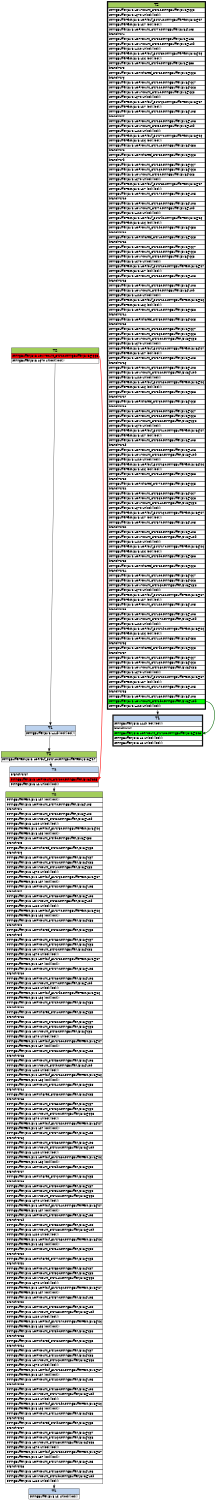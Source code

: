 digraph G {
	center=1;
	ranksep=.25; size = "7.5,10";
	node [shape=record]

labelloc=top;
labeljust=left;
f0 [fontname="Helvetica", fontsize="11", shape=none, margin=0,
	label=<<table border="0" cellspacing="0">
		<tr><td border="1" bgcolor="darkolivegreen3"><font point-size="14">T2</font></td></tr>
		<tr><td align="left" border="1" port="12" bgcolor="red">StringBuffer.java LOW-count_8-2-2&amp;StringBuffer.java@668</td></tr>
		<tr><td align="left" border="1">StringBuffer.java L670 unlock(lock);</td></tr>
	</table>>
]

f1 [fontname="Helvetica", fontsize="11", shape=none, margin=0,
	label=<<table border="0" cellspacing="0">
		<tr><td border="1" bgcolor="lightsteelblue2"><font point-size="14">T1</font></td></tr>
		<tr><td align="left" border="1">StringBuffer.java L449 lock(lock);</td></tr>
	</table>>
]

f2 [fontname="Helvetica", fontsize="11", shape=none, margin=0,
	label=<<table border="0" cellspacing="0">
		<tr><td border="1" bgcolor="darkolivegreen3"><font point-size="14">T2</font></td></tr>
		<tr><td align="left" border="1">StringBufferTest.java LOR-buf_51-2-4&amp;StringBufferTest.java@27</td></tr>
	</table>>
]

f3 [fontname="Helvetica", fontsize="11", shape=none, margin=0,
	label=<<table border="0" cellspacing="0">
		<tr><td border="1" bgcolor="lightsteelblue2"><font point-size="14">T1</font></td></tr>
		<tr><td align="left" border="1">branch-1-17</td></tr>
		<tr><td align="left" border="1" port="11" bgcolor="red">StringBuffer.java LOR-count_8-1-10&amp;StringBuffer.java@325</td></tr>
		<tr><td align="left" border="1">StringBuffer.java L1 unlock(lock);</td></tr>
	</table>>
]

f4 [fontname="Helvetica", fontsize="11", shape=none, margin=0,
	label=<<table border="0" cellspacing="0">
		<tr><td border="1" bgcolor="darkolivegreen3"><font point-size="14">T2</font></td></tr>
		<tr><td align="left" border="1">StringBufferTest.java L27 lock(lock);</td></tr>
		<tr><td align="left" border="1">StringBuffer.java LOR-count_8-2-7&amp;StringBuffer.java@405</td></tr>
		<tr><td align="left" border="1">branch-2-4</td></tr>
		<tr><td align="left" border="1">StringBuffer.java LOR-count_8-2-8&amp;StringBuffer.java@408</td></tr>
		<tr><td align="left" border="1">StringBuffer.java LOW-count_8-2-3&amp;StringBuffer.java@409</td></tr>
		<tr><td align="left" border="1">StringBuffer.java L410 unlock(lock);</td></tr>
		<tr><td align="left" border="1">StringBufferTest.java LOR-buf_51-2-5&amp;StringBufferTest.java@26</td></tr>
		<tr><td align="left" border="1">StringBufferTest.java L26 lock(lock);</td></tr>
		<tr><td align="left" border="1">StringBuffer.java LOR-count_8-2-9&amp;StringBuffer.java@658</td></tr>
		<tr><td align="left" border="1">branch-2-5</td></tr>
		<tr><td align="left" border="1">StringBuffer.java LOR-shared_8-2-2&amp;StringBuffer.java@665</td></tr>
		<tr><td align="left" border="1">branch-2-6</td></tr>
		<tr><td align="left" border="1">StringBuffer.java LOR-count_8-2-10&amp;StringBuffer.java@667</td></tr>
		<tr><td align="left" border="1">StringBuffer.java LOR-count_8-2-11&amp;StringBuffer.java@668</td></tr>
		<tr><td align="left" border="1">StringBuffer.java LOW-count_8-2-4&amp;StringBuffer.java@668</td></tr>
		<tr><td align="left" border="1">StringBuffer.java L670 unlock(lock);</td></tr>
		<tr><td align="left" border="1">StringBufferTest.java LOR-buf_51-2-6&amp;StringBufferTest.java@27</td></tr>
		<tr><td align="left" border="1">StringBufferTest.java L27 lock(lock);</td></tr>
		<tr><td align="left" border="1">StringBuffer.java LOR-count_8-2-12&amp;StringBuffer.java@405</td></tr>
		<tr><td align="left" border="1">branch-2-7</td></tr>
		<tr><td align="left" border="1">StringBuffer.java LOR-count_8-2-13&amp;StringBuffer.java@408</td></tr>
		<tr><td align="left" border="1">StringBuffer.java LOW-count_8-2-5&amp;StringBuffer.java@409</td></tr>
		<tr><td align="left" border="1">StringBuffer.java L410 unlock(lock);</td></tr>
		<tr><td align="left" border="1">StringBufferTest.java LOR-buf_51-2-7&amp;StringBufferTest.java@26</td></tr>
		<tr><td align="left" border="1">StringBufferTest.java L26 lock(lock);</td></tr>
		<tr><td align="left" border="1">StringBuffer.java LOR-count_8-2-14&amp;StringBuffer.java@658</td></tr>
		<tr><td align="left" border="1">branch-2-8</td></tr>
		<tr><td align="left" border="1">StringBuffer.java LOR-shared_8-2-3&amp;StringBuffer.java@665</td></tr>
		<tr><td align="left" border="1">branch-2-9</td></tr>
		<tr><td align="left" border="1">StringBuffer.java LOR-count_8-2-15&amp;StringBuffer.java@667</td></tr>
		<tr><td align="left" border="1">StringBuffer.java LOR-count_8-2-16&amp;StringBuffer.java@668</td></tr>
		<tr><td align="left" border="1">StringBuffer.java LOW-count_8-2-6&amp;StringBuffer.java@668</td></tr>
		<tr><td align="left" border="1">StringBuffer.java L670 unlock(lock);</td></tr>
		<tr><td align="left" border="1">StringBufferTest.java LOR-buf_51-2-8&amp;StringBufferTest.java@27</td></tr>
		<tr><td align="left" border="1">StringBufferTest.java L27 lock(lock);</td></tr>
		<tr><td align="left" border="1">StringBuffer.java LOR-count_8-2-17&amp;StringBuffer.java@405</td></tr>
		<tr><td align="left" border="1">branch-2-10</td></tr>
		<tr><td align="left" border="1">StringBuffer.java LOR-count_8-2-18&amp;StringBuffer.java@408</td></tr>
		<tr><td align="left" border="1">StringBuffer.java LOW-count_8-2-7&amp;StringBuffer.java@409</td></tr>
		<tr><td align="left" border="1">StringBuffer.java L410 unlock(lock);</td></tr>
		<tr><td align="left" border="1">StringBufferTest.java LOR-buf_51-2-9&amp;StringBufferTest.java@26</td></tr>
		<tr><td align="left" border="1">StringBufferTest.java L26 lock(lock);</td></tr>
		<tr><td align="left" border="1">StringBuffer.java LOR-count_8-2-19&amp;StringBuffer.java@658</td></tr>
		<tr><td align="left" border="1">branch-2-11</td></tr>
		<tr><td align="left" border="1">StringBuffer.java LOR-shared_8-2-4&amp;StringBuffer.java@665</td></tr>
		<tr><td align="left" border="1">branch-2-12</td></tr>
		<tr><td align="left" border="1">StringBuffer.java LOR-count_8-2-20&amp;StringBuffer.java@667</td></tr>
		<tr><td align="left" border="1">StringBuffer.java LOR-count_8-2-21&amp;StringBuffer.java@668</td></tr>
		<tr><td align="left" border="1">StringBuffer.java LOW-count_8-2-8&amp;StringBuffer.java@668</td></tr>
		<tr><td align="left" border="1">StringBuffer.java L670 unlock(lock);</td></tr>
		<tr><td align="left" border="1">StringBufferTest.java LOR-buf_51-2-10&amp;StringBufferTest.java@27</td></tr>
		<tr><td align="left" border="1">StringBufferTest.java L27 lock(lock);</td></tr>
		<tr><td align="left" border="1">StringBuffer.java LOR-count_8-2-22&amp;StringBuffer.java@405</td></tr>
		<tr><td align="left" border="1">branch-2-13</td></tr>
		<tr><td align="left" border="1">StringBuffer.java LOR-count_8-2-23&amp;StringBuffer.java@408</td></tr>
		<tr><td align="left" border="1">StringBuffer.java LOW-count_8-2-9&amp;StringBuffer.java@409</td></tr>
		<tr><td align="left" border="1">StringBuffer.java L410 unlock(lock);</td></tr>
		<tr><td align="left" border="1">StringBufferTest.java LOR-buf_51-2-11&amp;StringBufferTest.java@26</td></tr>
		<tr><td align="left" border="1">StringBufferTest.java L26 lock(lock);</td></tr>
		<tr><td align="left" border="1">StringBuffer.java LOR-count_8-2-24&amp;StringBuffer.java@658</td></tr>
		<tr><td align="left" border="1">branch-2-14</td></tr>
		<tr><td align="left" border="1">StringBuffer.java LOR-shared_8-2-5&amp;StringBuffer.java@665</td></tr>
		<tr><td align="left" border="1">branch-2-15</td></tr>
		<tr><td align="left" border="1">StringBuffer.java LOR-count_8-2-25&amp;StringBuffer.java@667</td></tr>
		<tr><td align="left" border="1">StringBuffer.java LOR-count_8-2-26&amp;StringBuffer.java@668</td></tr>
		<tr><td align="left" border="1">StringBuffer.java LOW-count_8-2-10&amp;StringBuffer.java@668</td></tr>
		<tr><td align="left" border="1">StringBuffer.java L670 unlock(lock);</td></tr>
		<tr><td align="left" border="1">StringBufferTest.java LOR-buf_51-2-12&amp;StringBufferTest.java@27</td></tr>
		<tr><td align="left" border="1">StringBufferTest.java L27 lock(lock);</td></tr>
		<tr><td align="left" border="1">StringBuffer.java LOR-count_8-2-27&amp;StringBuffer.java@405</td></tr>
		<tr><td align="left" border="1">branch-2-16</td></tr>
		<tr><td align="left" border="1">StringBuffer.java LOR-count_8-2-28&amp;StringBuffer.java@408</td></tr>
		<tr><td align="left" border="1">StringBuffer.java LOW-count_8-2-11&amp;StringBuffer.java@409</td></tr>
		<tr><td align="left" border="1">StringBuffer.java L410 unlock(lock);</td></tr>
		<tr><td align="left" border="1">StringBufferTest.java LOR-buf_51-2-13&amp;StringBufferTest.java@26</td></tr>
		<tr><td align="left" border="1">StringBufferTest.java L26 lock(lock);</td></tr>
		<tr><td align="left" border="1">StringBuffer.java LOR-count_8-2-29&amp;StringBuffer.java@658</td></tr>
		<tr><td align="left" border="1">branch-2-17</td></tr>
		<tr><td align="left" border="1">StringBuffer.java LOR-shared_8-2-6&amp;StringBuffer.java@665</td></tr>
		<tr><td align="left" border="1">branch-2-18</td></tr>
		<tr><td align="left" border="1">StringBuffer.java LOR-count_8-2-30&amp;StringBuffer.java@667</td></tr>
		<tr><td align="left" border="1">StringBuffer.java LOR-count_8-2-31&amp;StringBuffer.java@668</td></tr>
		<tr><td align="left" border="1">StringBuffer.java LOW-count_8-2-12&amp;StringBuffer.java@668</td></tr>
		<tr><td align="left" border="1">StringBuffer.java L670 unlock(lock);</td></tr>
		<tr><td align="left" border="1">StringBufferTest.java LOR-buf_51-2-14&amp;StringBufferTest.java@27</td></tr>
		<tr><td align="left" border="1">StringBufferTest.java L27 lock(lock);</td></tr>
		<tr><td align="left" border="1">StringBuffer.java LOR-count_8-2-32&amp;StringBuffer.java@405</td></tr>
		<tr><td align="left" border="1">branch-2-19</td></tr>
		<tr><td align="left" border="1">StringBuffer.java LOR-count_8-2-33&amp;StringBuffer.java@408</td></tr>
		<tr><td align="left" border="1">StringBuffer.java LOW-count_8-2-13&amp;StringBuffer.java@409</td></tr>
		<tr><td align="left" border="1">StringBuffer.java L410 unlock(lock);</td></tr>
		<tr><td align="left" border="1">StringBufferTest.java LOR-buf_51-2-15&amp;StringBufferTest.java@26</td></tr>
		<tr><td align="left" border="1">StringBufferTest.java L26 lock(lock);</td></tr>
		<tr><td align="left" border="1">StringBuffer.java LOR-count_8-2-34&amp;StringBuffer.java@658</td></tr>
		<tr><td align="left" border="1">branch-2-20</td></tr>
		<tr><td align="left" border="1">StringBuffer.java LOR-shared_8-2-7&amp;StringBuffer.java@665</td></tr>
		<tr><td align="left" border="1">branch-2-21</td></tr>
		<tr><td align="left" border="1">StringBuffer.java LOR-count_8-2-35&amp;StringBuffer.java@667</td></tr>
		<tr><td align="left" border="1">StringBuffer.java LOR-count_8-2-36&amp;StringBuffer.java@668</td></tr>
		<tr><td align="left" border="1">StringBuffer.java LOW-count_8-2-14&amp;StringBuffer.java@668</td></tr>
		<tr><td align="left" border="1">StringBuffer.java L670 unlock(lock);</td></tr>
		<tr><td align="left" border="1">StringBufferTest.java LOR-buf_51-2-16&amp;StringBufferTest.java@27</td></tr>
		<tr><td align="left" border="1">StringBufferTest.java L27 lock(lock);</td></tr>
		<tr><td align="left" border="1">StringBuffer.java LOR-count_8-2-37&amp;StringBuffer.java@405</td></tr>
		<tr><td align="left" border="1">branch-2-22</td></tr>
		<tr><td align="left" border="1">StringBuffer.java LOR-count_8-2-38&amp;StringBuffer.java@408</td></tr>
		<tr><td align="left" border="1">StringBuffer.java LOW-count_8-2-15&amp;StringBuffer.java@409</td></tr>
		<tr><td align="left" border="1">StringBuffer.java L410 unlock(lock);</td></tr>
		<tr><td align="left" border="1">StringBufferTest.java LOR-buf_51-2-17&amp;StringBufferTest.java@26</td></tr>
		<tr><td align="left" border="1">StringBufferTest.java L26 lock(lock);</td></tr>
		<tr><td align="left" border="1">StringBuffer.java LOR-count_8-2-39&amp;StringBuffer.java@658</td></tr>
		<tr><td align="left" border="1">branch-2-23</td></tr>
		<tr><td align="left" border="1">StringBuffer.java LOR-shared_8-2-8&amp;StringBuffer.java@665</td></tr>
		<tr><td align="left" border="1">branch-2-24</td></tr>
		<tr><td align="left" border="1">StringBuffer.java LOR-count_8-2-40&amp;StringBuffer.java@667</td></tr>
		<tr><td align="left" border="1">StringBuffer.java LOR-count_8-2-41&amp;StringBuffer.java@668</td></tr>
		<tr><td align="left" border="1">StringBuffer.java LOW-count_8-2-16&amp;StringBuffer.java@668</td></tr>
		<tr><td align="left" border="1">StringBuffer.java L670 unlock(lock);</td></tr>
		<tr><td align="left" border="1">StringBufferTest.java LOR-buf_51-2-18&amp;StringBufferTest.java@27</td></tr>
		<tr><td align="left" border="1">StringBufferTest.java L27 lock(lock);</td></tr>
		<tr><td align="left" border="1">StringBuffer.java LOR-count_8-2-42&amp;StringBuffer.java@405</td></tr>
		<tr><td align="left" border="1">branch-2-25</td></tr>
		<tr><td align="left" border="1">StringBuffer.java LOR-count_8-2-43&amp;StringBuffer.java@408</td></tr>
		<tr><td align="left" border="1">StringBuffer.java LOW-count_8-2-17&amp;StringBuffer.java@409</td></tr>
		<tr><td align="left" border="1">StringBuffer.java L410 unlock(lock);</td></tr>
		<tr><td align="left" border="1">StringBufferTest.java LOR-buf_51-2-19&amp;StringBufferTest.java@26</td></tr>
		<tr><td align="left" border="1">StringBufferTest.java L26 lock(lock);</td></tr>
		<tr><td align="left" border="1">StringBuffer.java LOR-count_8-2-44&amp;StringBuffer.java@658</td></tr>
		<tr><td align="left" border="1">branch-2-26</td></tr>
		<tr><td align="left" border="1">StringBuffer.java LOR-shared_8-2-9&amp;StringBuffer.java@665</td></tr>
		<tr><td align="left" border="1">branch-2-27</td></tr>
		<tr><td align="left" border="1">StringBuffer.java LOR-count_8-2-45&amp;StringBuffer.java@667</td></tr>
		<tr><td align="left" border="1">StringBuffer.java LOR-count_8-2-46&amp;StringBuffer.java@668</td></tr>
		<tr><td align="left" border="1">StringBuffer.java LOW-count_8-2-18&amp;StringBuffer.java@668</td></tr>
		<tr><td align="left" border="1">StringBuffer.java L670 unlock(lock);</td></tr>
		<tr><td align="left" border="1">StringBufferTest.java LOR-buf_51-2-20&amp;StringBufferTest.java@27</td></tr>
		<tr><td align="left" border="1">StringBufferTest.java L27 lock(lock);</td></tr>
		<tr><td align="left" border="1">StringBuffer.java LOR-count_8-2-47&amp;StringBuffer.java@405</td></tr>
		<tr><td align="left" border="1">branch-2-28</td></tr>
		<tr><td align="left" border="1">StringBuffer.java LOR-count_8-2-48&amp;StringBuffer.java@408</td></tr>
		<tr><td align="left" border="1">StringBuffer.java LOW-count_8-2-19&amp;StringBuffer.java@409</td></tr>
		<tr><td align="left" border="1">StringBuffer.java L410 unlock(lock);</td></tr>
	</table>>
]

f5 [fontname="Helvetica", fontsize="11", shape=none, margin=0,
	label=<<table border="0" cellspacing="0">
		<tr><td border="1" bgcolor="lightsteelblue2"><font point-size="14">T1</font></td></tr>
		<tr><td align="left" border="1">StringBuffer.java L2 unlock(lock);</td></tr>
	</table>>
]

f0 -> f1;
f1 -> f2;
f2 -> f3;
f3 -> f4;
f4 -> f5;
f0:12:e -> f3:11:e [color="red", fontcolor="red", style=bold] ;


a0 [fontname="Helvetica", fontsize="11", shape=none, margin=0,
	label=<<table border="4" cellspacing="0">
		<tr><td border="1" bgcolor="darkolivegreen3"><font point-size="14">T2</font></td></tr>
		<tr><td align="left" border="1">StringBuffer.java LOW-count_8-2-2&amp;StringBuffer.java@668</td></tr>
		<tr><td align="left" border="1">StringBuffer.java L670 unlock(lock);</td></tr>
		<tr><td align="left" border="1">StringBufferTest.java LOR-buf_51-2-4&amp;StringBufferTest.java@27</td></tr>
		<tr><td align="left" border="1">StringBufferTest.java L27 lock(lock);</td></tr>
		<tr><td align="left" border="1">StringBuffer.java LOR-count_8-2-7&amp;StringBuffer.java@405</td></tr>
		<tr><td align="left" border="1">branch-2-4</td></tr>
		<tr><td align="left" border="1">StringBuffer.java LOR-count_8-2-8&amp;StringBuffer.java@408</td></tr>
		<tr><td align="left" border="1">StringBuffer.java LOW-count_8-2-3&amp;StringBuffer.java@409</td></tr>
		<tr><td align="left" border="1">StringBuffer.java L410 unlock(lock);</td></tr>
		<tr><td align="left" border="1">StringBufferTest.java LOR-buf_51-2-5&amp;StringBufferTest.java@26</td></tr>
		<tr><td align="left" border="1">StringBufferTest.java L26 lock(lock);</td></tr>
		<tr><td align="left" border="1">StringBuffer.java LOR-count_8-2-9&amp;StringBuffer.java@658</td></tr>
		<tr><td align="left" border="1">branch-2-5</td></tr>
		<tr><td align="left" border="1">StringBuffer.java LOR-shared_8-2-2&amp;StringBuffer.java@665</td></tr>
		<tr><td align="left" border="1">branch-2-6</td></tr>
		<tr><td align="left" border="1">StringBuffer.java LOR-count_8-2-10&amp;StringBuffer.java@667</td></tr>
		<tr><td align="left" border="1">StringBuffer.java LOR-count_8-2-11&amp;StringBuffer.java@668</td></tr>
		<tr><td align="left" border="1">StringBuffer.java LOW-count_8-2-4&amp;StringBuffer.java@668</td></tr>
		<tr><td align="left" border="1">StringBuffer.java L670 unlock(lock);</td></tr>
		<tr><td align="left" border="1">StringBufferTest.java LOR-buf_51-2-6&amp;StringBufferTest.java@27</td></tr>
		<tr><td align="left" border="1">StringBufferTest.java L27 lock(lock);</td></tr>
		<tr><td align="left" border="1">StringBuffer.java LOR-count_8-2-12&amp;StringBuffer.java@405</td></tr>
		<tr><td align="left" border="1">branch-2-7</td></tr>
		<tr><td align="left" border="1">StringBuffer.java LOR-count_8-2-13&amp;StringBuffer.java@408</td></tr>
		<tr><td align="left" border="1">StringBuffer.java LOW-count_8-2-5&amp;StringBuffer.java@409</td></tr>
		<tr><td align="left" border="1">StringBuffer.java L410 unlock(lock);</td></tr>
		<tr><td align="left" border="1">StringBufferTest.java LOR-buf_51-2-7&amp;StringBufferTest.java@26</td></tr>
		<tr><td align="left" border="1">StringBufferTest.java L26 lock(lock);</td></tr>
		<tr><td align="left" border="1">StringBuffer.java LOR-count_8-2-14&amp;StringBuffer.java@658</td></tr>
		<tr><td align="left" border="1">branch-2-8</td></tr>
		<tr><td align="left" border="1">StringBuffer.java LOR-shared_8-2-3&amp;StringBuffer.java@665</td></tr>
		<tr><td align="left" border="1">branch-2-9</td></tr>
		<tr><td align="left" border="1">StringBuffer.java LOR-count_8-2-15&amp;StringBuffer.java@667</td></tr>
		<tr><td align="left" border="1">StringBuffer.java LOR-count_8-2-16&amp;StringBuffer.java@668</td></tr>
		<tr><td align="left" border="1">StringBuffer.java LOW-count_8-2-6&amp;StringBuffer.java@668</td></tr>
		<tr><td align="left" border="1">StringBuffer.java L670 unlock(lock);</td></tr>
		<tr><td align="left" border="1">StringBufferTest.java LOR-buf_51-2-8&amp;StringBufferTest.java@27</td></tr>
		<tr><td align="left" border="1">StringBufferTest.java L27 lock(lock);</td></tr>
		<tr><td align="left" border="1">StringBuffer.java LOR-count_8-2-17&amp;StringBuffer.java@405</td></tr>
		<tr><td align="left" border="1">branch-2-10</td></tr>
		<tr><td align="left" border="1">StringBuffer.java LOR-count_8-2-18&amp;StringBuffer.java@408</td></tr>
		<tr><td align="left" border="1">StringBuffer.java LOW-count_8-2-7&amp;StringBuffer.java@409</td></tr>
		<tr><td align="left" border="1">StringBuffer.java L410 unlock(lock);</td></tr>
		<tr><td align="left" border="1">StringBufferTest.java LOR-buf_51-2-9&amp;StringBufferTest.java@26</td></tr>
		<tr><td align="left" border="1">StringBufferTest.java L26 lock(lock);</td></tr>
		<tr><td align="left" border="1">StringBuffer.java LOR-count_8-2-19&amp;StringBuffer.java@658</td></tr>
		<tr><td align="left" border="1">branch-2-11</td></tr>
		<tr><td align="left" border="1">StringBuffer.java LOR-shared_8-2-4&amp;StringBuffer.java@665</td></tr>
		<tr><td align="left" border="1">branch-2-12</td></tr>
		<tr><td align="left" border="1">StringBuffer.java LOR-count_8-2-20&amp;StringBuffer.java@667</td></tr>
		<tr><td align="left" border="1">StringBuffer.java LOR-count_8-2-21&amp;StringBuffer.java@668</td></tr>
		<tr><td align="left" border="1">StringBuffer.java LOW-count_8-2-8&amp;StringBuffer.java@668</td></tr>
		<tr><td align="left" border="1">StringBuffer.java L670 unlock(lock);</td></tr>
		<tr><td align="left" border="1">StringBufferTest.java LOR-buf_51-2-10&amp;StringBufferTest.java@27</td></tr>
		<tr><td align="left" border="1">StringBufferTest.java L27 lock(lock);</td></tr>
		<tr><td align="left" border="1">StringBuffer.java LOR-count_8-2-22&amp;StringBuffer.java@405</td></tr>
		<tr><td align="left" border="1">branch-2-13</td></tr>
		<tr><td align="left" border="1">StringBuffer.java LOR-count_8-2-23&amp;StringBuffer.java@408</td></tr>
		<tr><td align="left" border="1">StringBuffer.java LOW-count_8-2-9&amp;StringBuffer.java@409</td></tr>
		<tr><td align="left" border="1">StringBuffer.java L410 unlock(lock);</td></tr>
		<tr><td align="left" border="1">StringBufferTest.java LOR-buf_51-2-11&amp;StringBufferTest.java@26</td></tr>
		<tr><td align="left" border="1">StringBufferTest.java L26 lock(lock);</td></tr>
		<tr><td align="left" border="1">StringBuffer.java LOR-count_8-2-24&amp;StringBuffer.java@658</td></tr>
		<tr><td align="left" border="1">branch-2-14</td></tr>
		<tr><td align="left" border="1">StringBuffer.java LOR-shared_8-2-5&amp;StringBuffer.java@665</td></tr>
		<tr><td align="left" border="1">branch-2-15</td></tr>
		<tr><td align="left" border="1">StringBuffer.java LOR-count_8-2-25&amp;StringBuffer.java@667</td></tr>
		<tr><td align="left" border="1">StringBuffer.java LOR-count_8-2-26&amp;StringBuffer.java@668</td></tr>
		<tr><td align="left" border="1">StringBuffer.java LOW-count_8-2-10&amp;StringBuffer.java@668</td></tr>
		<tr><td align="left" border="1">StringBuffer.java L670 unlock(lock);</td></tr>
		<tr><td align="left" border="1">StringBufferTest.java LOR-buf_51-2-12&amp;StringBufferTest.java@27</td></tr>
		<tr><td align="left" border="1">StringBufferTest.java L27 lock(lock);</td></tr>
		<tr><td align="left" border="1">StringBuffer.java LOR-count_8-2-27&amp;StringBuffer.java@405</td></tr>
		<tr><td align="left" border="1">branch-2-16</td></tr>
		<tr><td align="left" border="1">StringBuffer.java LOR-count_8-2-28&amp;StringBuffer.java@408</td></tr>
		<tr><td align="left" border="1">StringBuffer.java LOW-count_8-2-11&amp;StringBuffer.java@409</td></tr>
		<tr><td align="left" border="1">StringBuffer.java L410 unlock(lock);</td></tr>
		<tr><td align="left" border="1">StringBufferTest.java LOR-buf_51-2-13&amp;StringBufferTest.java@26</td></tr>
		<tr><td align="left" border="1">StringBufferTest.java L26 lock(lock);</td></tr>
		<tr><td align="left" border="1">StringBuffer.java LOR-count_8-2-29&amp;StringBuffer.java@658</td></tr>
		<tr><td align="left" border="1">branch-2-17</td></tr>
		<tr><td align="left" border="1">StringBuffer.java LOR-shared_8-2-6&amp;StringBuffer.java@665</td></tr>
		<tr><td align="left" border="1">branch-2-18</td></tr>
		<tr><td align="left" border="1">StringBuffer.java LOR-count_8-2-30&amp;StringBuffer.java@667</td></tr>
		<tr><td align="left" border="1">StringBuffer.java LOR-count_8-2-31&amp;StringBuffer.java@668</td></tr>
		<tr><td align="left" border="1">StringBuffer.java LOW-count_8-2-12&amp;StringBuffer.java@668</td></tr>
		<tr><td align="left" border="1">StringBuffer.java L670 unlock(lock);</td></tr>
		<tr><td align="left" border="1">StringBufferTest.java LOR-buf_51-2-14&amp;StringBufferTest.java@27</td></tr>
		<tr><td align="left" border="1">StringBufferTest.java L27 lock(lock);</td></tr>
		<tr><td align="left" border="1">StringBuffer.java LOR-count_8-2-32&amp;StringBuffer.java@405</td></tr>
		<tr><td align="left" border="1">branch-2-19</td></tr>
		<tr><td align="left" border="1">StringBuffer.java LOR-count_8-2-33&amp;StringBuffer.java@408</td></tr>
		<tr><td align="left" border="1">StringBuffer.java LOW-count_8-2-13&amp;StringBuffer.java@409</td></tr>
		<tr><td align="left" border="1">StringBuffer.java L410 unlock(lock);</td></tr>
		<tr><td align="left" border="1">StringBufferTest.java LOR-buf_51-2-15&amp;StringBufferTest.java@26</td></tr>
		<tr><td align="left" border="1">StringBufferTest.java L26 lock(lock);</td></tr>
		<tr><td align="left" border="1">StringBuffer.java LOR-count_8-2-34&amp;StringBuffer.java@658</td></tr>
		<tr><td align="left" border="1">branch-2-20</td></tr>
		<tr><td align="left" border="1">StringBuffer.java LOR-shared_8-2-7&amp;StringBuffer.java@665</td></tr>
		<tr><td align="left" border="1">branch-2-21</td></tr>
		<tr><td align="left" border="1">StringBuffer.java LOR-count_8-2-35&amp;StringBuffer.java@667</td></tr>
		<tr><td align="left" border="1">StringBuffer.java LOR-count_8-2-36&amp;StringBuffer.java@668</td></tr>
		<tr><td align="left" border="1">StringBuffer.java LOW-count_8-2-14&amp;StringBuffer.java@668</td></tr>
		<tr><td align="left" border="1">StringBuffer.java L670 unlock(lock);</td></tr>
		<tr><td align="left" border="1">StringBufferTest.java LOR-buf_51-2-16&amp;StringBufferTest.java@27</td></tr>
		<tr><td align="left" border="1">StringBufferTest.java L27 lock(lock);</td></tr>
		<tr><td align="left" border="1">StringBuffer.java LOR-count_8-2-37&amp;StringBuffer.java@405</td></tr>
		<tr><td align="left" border="1">branch-2-22</td></tr>
		<tr><td align="left" border="1">StringBuffer.java LOR-count_8-2-38&amp;StringBuffer.java@408</td></tr>
		<tr><td align="left" border="1">StringBuffer.java LOW-count_8-2-15&amp;StringBuffer.java@409</td></tr>
		<tr><td align="left" border="1">StringBuffer.java L410 unlock(lock);</td></tr>
		<tr><td align="left" border="1">StringBufferTest.java LOR-buf_51-2-17&amp;StringBufferTest.java@26</td></tr>
		<tr><td align="left" border="1">StringBufferTest.java L26 lock(lock);</td></tr>
		<tr><td align="left" border="1">StringBuffer.java LOR-count_8-2-39&amp;StringBuffer.java@658</td></tr>
		<tr><td align="left" border="1">branch-2-23</td></tr>
		<tr><td align="left" border="1">StringBuffer.java LOR-shared_8-2-8&amp;StringBuffer.java@665</td></tr>
		<tr><td align="left" border="1">branch-2-24</td></tr>
		<tr><td align="left" border="1">StringBuffer.java LOR-count_8-2-40&amp;StringBuffer.java@667</td></tr>
		<tr><td align="left" border="1">StringBuffer.java LOR-count_8-2-41&amp;StringBuffer.java@668</td></tr>
		<tr><td align="left" border="1">StringBuffer.java LOW-count_8-2-16&amp;StringBuffer.java@668</td></tr>
		<tr><td align="left" border="1">StringBuffer.java L670 unlock(lock);</td></tr>
		<tr><td align="left" border="1">StringBufferTest.java LOR-buf_51-2-18&amp;StringBufferTest.java@27</td></tr>
		<tr><td align="left" border="1">StringBufferTest.java L27 lock(lock);</td></tr>
		<tr><td align="left" border="1">StringBuffer.java LOR-count_8-2-42&amp;StringBuffer.java@405</td></tr>
		<tr><td align="left" border="1">branch-2-25</td></tr>
		<tr><td align="left" border="1">StringBuffer.java LOR-count_8-2-43&amp;StringBuffer.java@408</td></tr>
		<tr><td align="left" border="1">StringBuffer.java LOW-count_8-2-17&amp;StringBuffer.java@409</td></tr>
		<tr><td align="left" border="1">StringBuffer.java L410 unlock(lock);</td></tr>
		<tr><td align="left" border="1">StringBufferTest.java LOR-buf_51-2-19&amp;StringBufferTest.java@26</td></tr>
		<tr><td align="left" border="1">StringBufferTest.java L26 lock(lock);</td></tr>
		<tr><td align="left" border="1">StringBuffer.java LOR-count_8-2-44&amp;StringBuffer.java@658</td></tr>
		<tr><td align="left" border="1">branch-2-26</td></tr>
		<tr><td align="left" border="1">StringBuffer.java LOR-shared_8-2-9&amp;StringBuffer.java@665</td></tr>
		<tr><td align="left" border="1">branch-2-27</td></tr>
		<tr><td align="left" border="1">StringBuffer.java LOR-count_8-2-45&amp;StringBuffer.java@667</td></tr>
		<tr><td align="left" border="1">StringBuffer.java LOR-count_8-2-46&amp;StringBuffer.java@668</td></tr>
		<tr><td align="left" border="1">StringBuffer.java LOW-count_8-2-18&amp;StringBuffer.java@668</td></tr>
		<tr><td align="left" border="1">StringBuffer.java L670 unlock(lock);</td></tr>
		<tr><td align="left" border="1">StringBufferTest.java LOR-buf_51-2-20&amp;StringBufferTest.java@27</td></tr>
		<tr><td align="left" border="1">StringBufferTest.java L27 lock(lock);</td></tr>
		<tr><td align="left" border="1">StringBuffer.java LOR-count_8-2-47&amp;StringBuffer.java@405</td></tr>
		<tr><td align="left" border="1">branch-2-28</td></tr>
		<tr><td align="left" border="1">StringBuffer.java LOR-count_8-2-48&amp;StringBuffer.java@408</td></tr>
		<tr><td align="left" border="1" port="12" bgcolor="green">StringBuffer.java LOW-count_8-2-19&amp;StringBuffer.java@409</td></tr>
		<tr><td align="left" border="1">StringBuffer.java L410 unlock(lock);</td></tr>
	</table>>
]

a1 [fontname="Helvetica", fontsize="11", shape=none, margin=0,
	label=<<table border="4" cellspacing="0">
		<tr><td border="1" bgcolor="lightsteelblue2"><font point-size="14">T1</font></td></tr>
		<tr><td align="left" border="1">StringBuffer.java L449 lock(lock);</td></tr>
		<tr><td align="left" border="1">branch-1-17</td></tr>
		<tr><td align="left" border="1" port="11" bgcolor="green">StringBuffer.java LOR-count_8-1-10&amp;StringBuffer.java@325</td></tr>
		<tr><td align="left" border="1">StringBuffer.java L1 unlock(lock);</td></tr>
		<tr><td align="left" border="1">StringBuffer.java L2 unlock(lock);</td></tr>
	</table>>
]

a0 -> a1;
a0:12:e -> a1:11:e [color="darkgreen", fontcolor="darkgreen", style=bold] ;


}
